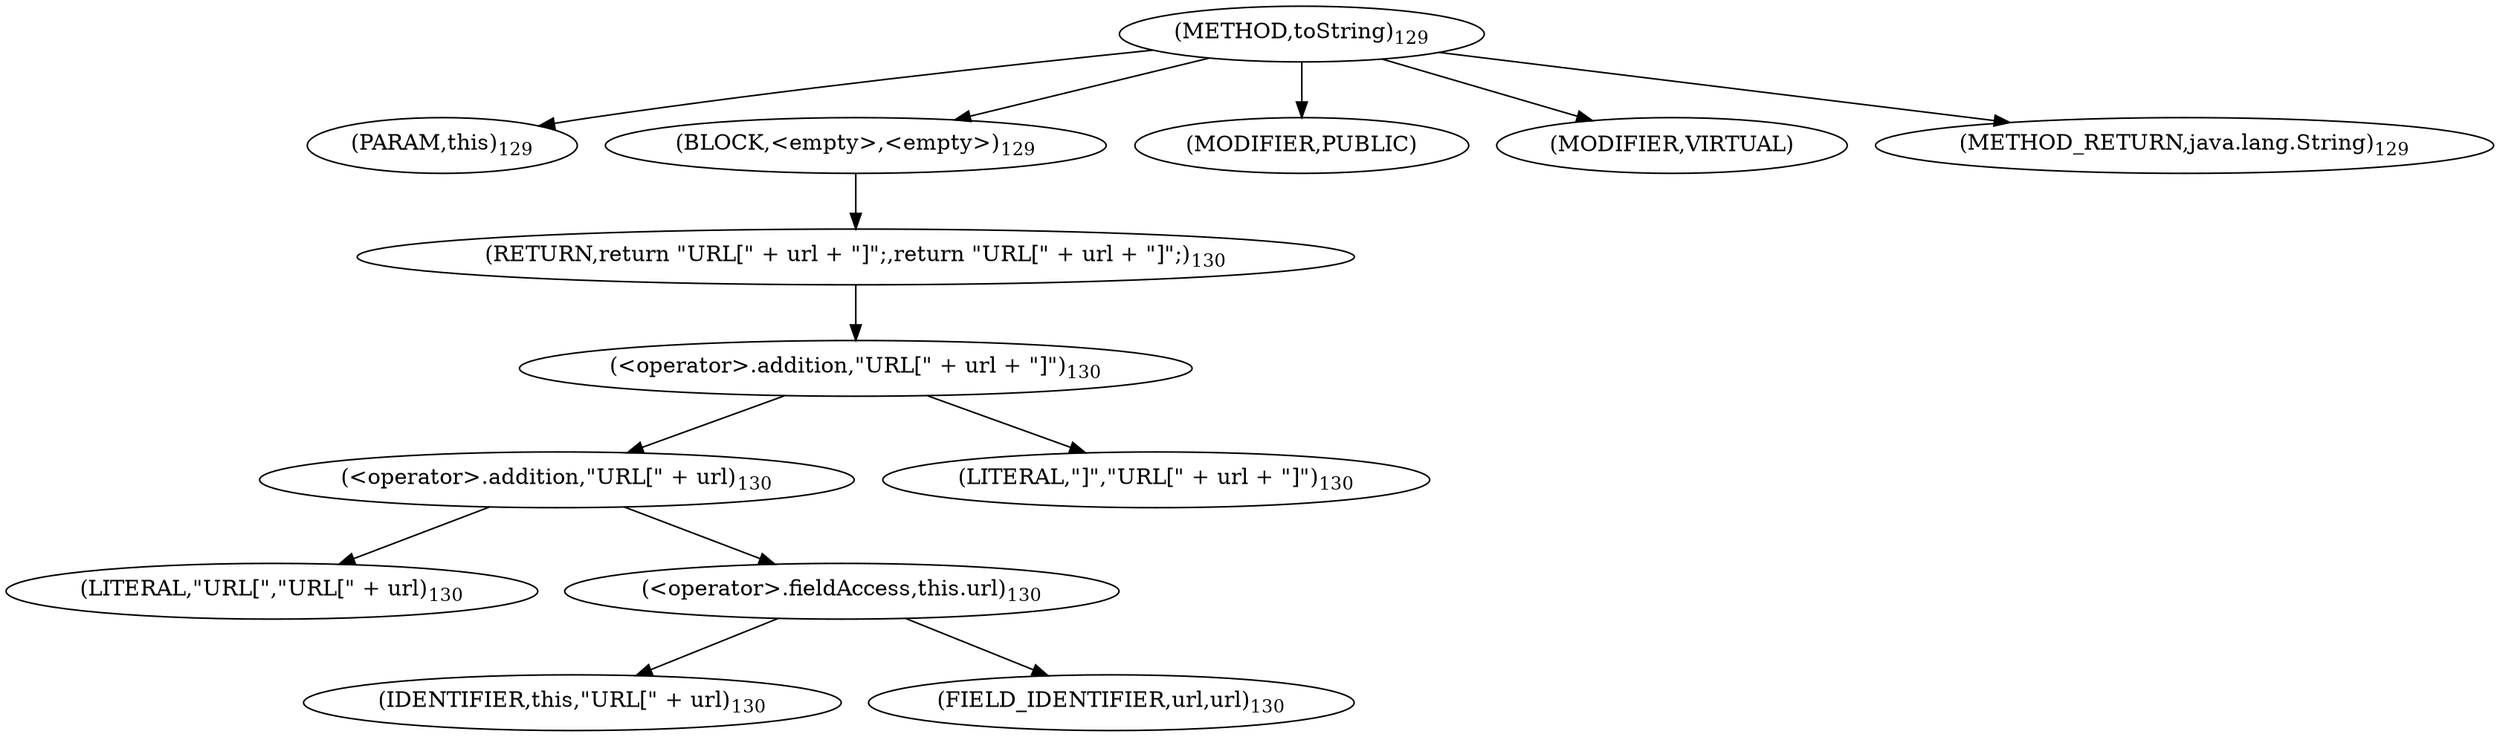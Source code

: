 digraph "toString" {  
"256" [label = <(METHOD,toString)<SUB>129</SUB>> ]
"257" [label = <(PARAM,this)<SUB>129</SUB>> ]
"258" [label = <(BLOCK,&lt;empty&gt;,&lt;empty&gt;)<SUB>129</SUB>> ]
"259" [label = <(RETURN,return &quot;URL[&quot; + url + &quot;]&quot;;,return &quot;URL[&quot; + url + &quot;]&quot;;)<SUB>130</SUB>> ]
"260" [label = <(&lt;operator&gt;.addition,&quot;URL[&quot; + url + &quot;]&quot;)<SUB>130</SUB>> ]
"261" [label = <(&lt;operator&gt;.addition,&quot;URL[&quot; + url)<SUB>130</SUB>> ]
"262" [label = <(LITERAL,&quot;URL[&quot;,&quot;URL[&quot; + url)<SUB>130</SUB>> ]
"263" [label = <(&lt;operator&gt;.fieldAccess,this.url)<SUB>130</SUB>> ]
"264" [label = <(IDENTIFIER,this,&quot;URL[&quot; + url)<SUB>130</SUB>> ]
"265" [label = <(FIELD_IDENTIFIER,url,url)<SUB>130</SUB>> ]
"266" [label = <(LITERAL,&quot;]&quot;,&quot;URL[&quot; + url + &quot;]&quot;)<SUB>130</SUB>> ]
"267" [label = <(MODIFIER,PUBLIC)> ]
"268" [label = <(MODIFIER,VIRTUAL)> ]
"269" [label = <(METHOD_RETURN,java.lang.String)<SUB>129</SUB>> ]
  "256" -> "257" 
  "256" -> "258" 
  "256" -> "267" 
  "256" -> "268" 
  "256" -> "269" 
  "258" -> "259" 
  "259" -> "260" 
  "260" -> "261" 
  "260" -> "266" 
  "261" -> "262" 
  "261" -> "263" 
  "263" -> "264" 
  "263" -> "265" 
}
